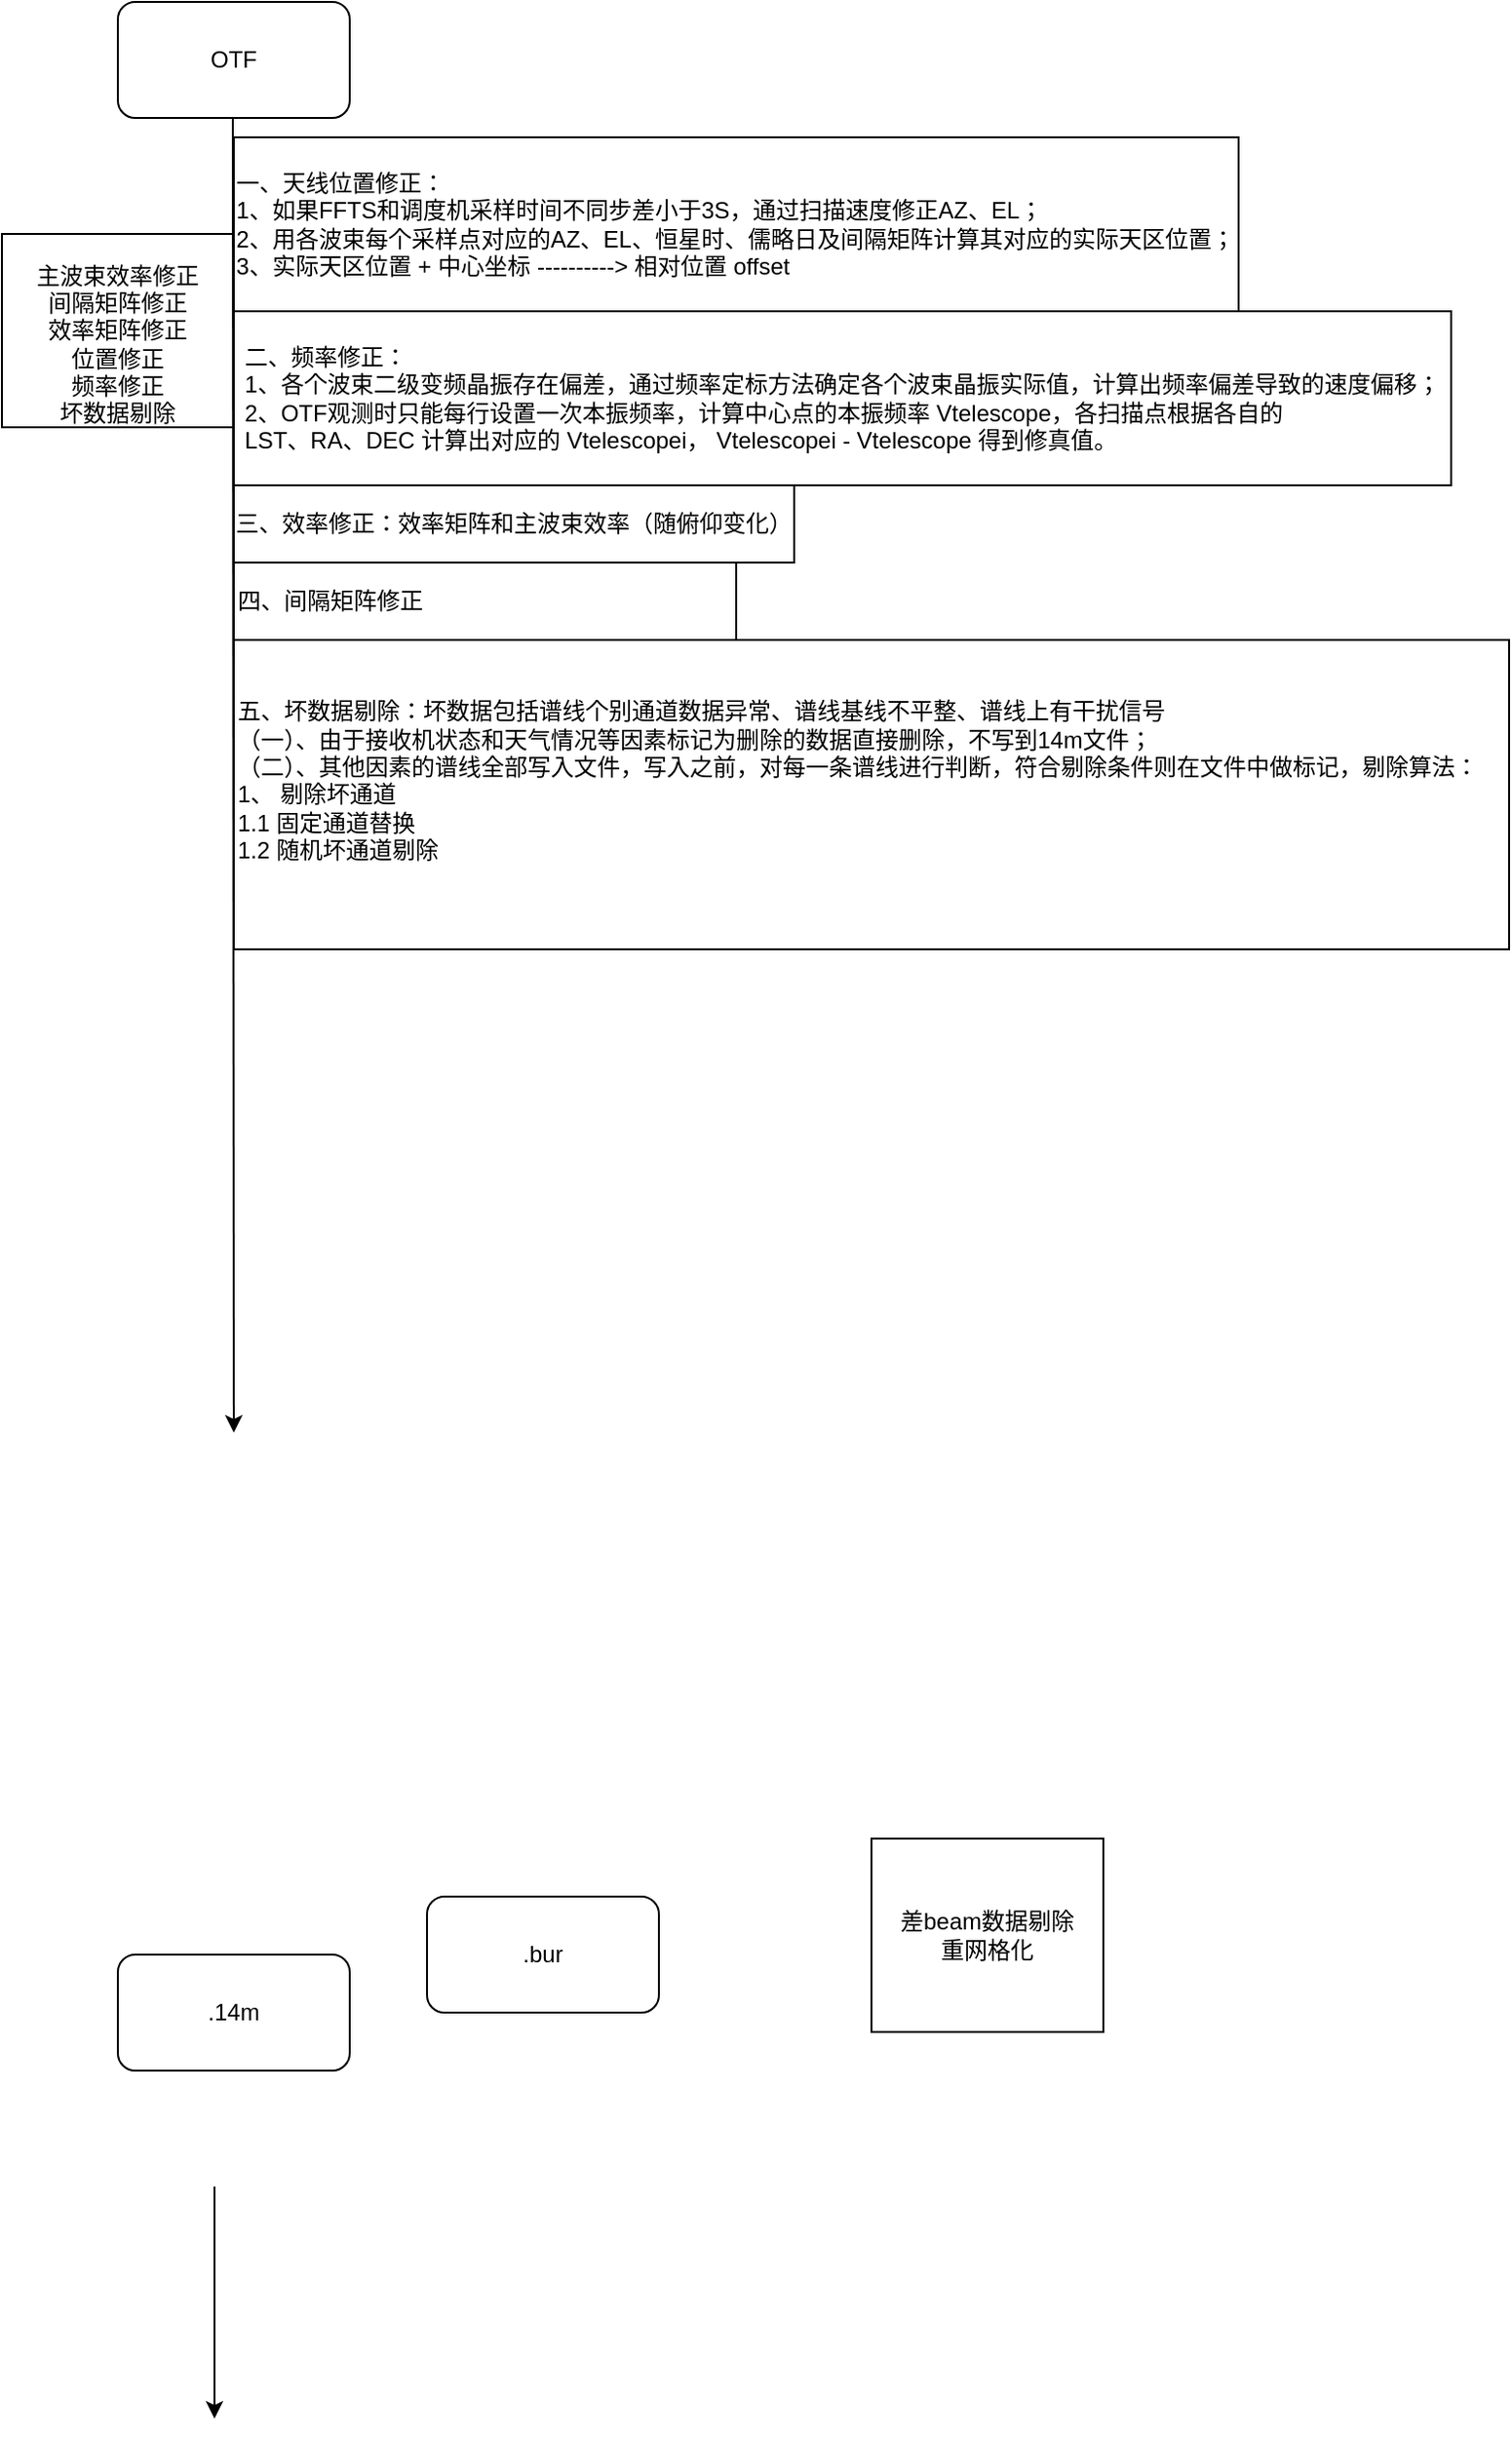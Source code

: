<mxfile version="14.4.3" type="github">
  <diagram id="gddmTk9zShuUmkAov9sJ" name="Page-1">
    <mxGraphModel dx="1038" dy="548" grid="1" gridSize="10" guides="1" tooltips="1" connect="1" arrows="1" fold="1" page="1" pageScale="1" pageWidth="827" pageHeight="1169" math="0" shadow="0">
      <root>
        <mxCell id="0" />
        <mxCell id="1" parent="0" />
        <mxCell id="VhanhQAlaVrq_fSqDAiD-1" value="&lt;br&gt;主波束效率修正&lt;br&gt;间隔矩阵修正&lt;br&gt;效率矩阵修正&lt;br&gt;位置修正&lt;br&gt;频率修正&lt;br&gt;坏数据剔除" style="rounded=0;whiteSpace=wrap;html=1;" parent="1" vertex="1">
          <mxGeometry x="20" y="140" width="120" height="100" as="geometry" />
        </mxCell>
        <mxCell id="VhanhQAlaVrq_fSqDAiD-2" value="" style="endArrow=classic;html=1;" parent="1" edge="1">
          <mxGeometry width="50" height="50" relative="1" as="geometry">
            <mxPoint x="139.5" y="80" as="sourcePoint" />
            <mxPoint x="140" y="760" as="targetPoint" />
          </mxGeometry>
        </mxCell>
        <mxCell id="VhanhQAlaVrq_fSqDAiD-3" value="差beam数据剔除&lt;br&gt;重网格化" style="rounded=0;whiteSpace=wrap;html=1;" parent="1" vertex="1">
          <mxGeometry x="470" y="970" width="120" height="100" as="geometry" />
        </mxCell>
        <mxCell id="VhanhQAlaVrq_fSqDAiD-4" value="&lt;span&gt;OTF&lt;/span&gt;" style="rounded=1;whiteSpace=wrap;html=1;" parent="1" vertex="1">
          <mxGeometry x="80" y="20" width="120" height="60" as="geometry" />
        </mxCell>
        <mxCell id="VhanhQAlaVrq_fSqDAiD-5" value=".14m" style="rounded=1;whiteSpace=wrap;html=1;" parent="1" vertex="1">
          <mxGeometry x="80" y="1030" width="120" height="60" as="geometry" />
        </mxCell>
        <mxCell id="VhanhQAlaVrq_fSqDAiD-6" value=".bur" style="rounded=1;whiteSpace=wrap;html=1;" parent="1" vertex="1">
          <mxGeometry x="240" y="1000" width="120" height="60" as="geometry" />
        </mxCell>
        <mxCell id="VhanhQAlaVrq_fSqDAiD-7" value="" style="endArrow=classic;html=1;" parent="1" edge="1">
          <mxGeometry width="50" height="50" relative="1" as="geometry">
            <mxPoint x="130" y="1150" as="sourcePoint" />
            <mxPoint x="130" y="1270" as="targetPoint" />
          </mxGeometry>
        </mxCell>
        <mxCell id="VhanhQAlaVrq_fSqDAiD-8" value="&lt;div style=&quot;text-align: justify&quot;&gt;&lt;span&gt;一、天线位置修正：&lt;/span&gt;&lt;/div&gt;&lt;div style=&quot;text-align: justify&quot;&gt;&lt;span&gt;1、如果FFTS和调度机采样时间不同步差小于3S，通过扫描速度修正AZ、EL；&lt;/span&gt;&lt;/div&gt;&lt;div style=&quot;text-align: justify&quot;&gt;&lt;span&gt;2、用各波束每个采样点对应的AZ、EL、恒星时、儒略日及间隔矩阵计算其对应的实际天区位置；&lt;/span&gt;&lt;/div&gt;&lt;div style=&quot;text-align: justify&quot;&gt;&lt;span&gt;3、实际天区位置 + 中心坐标 ----------&amp;gt; 相对位置 offset&lt;/span&gt;&lt;/div&gt;" style="rounded=0;whiteSpace=wrap;html=1;align=right;" parent="1" vertex="1">
          <mxGeometry x="140" y="90" width="520" height="90" as="geometry" />
        </mxCell>
        <mxCell id="VhanhQAlaVrq_fSqDAiD-15" value="&lt;div style=&quot;text-align: justify&quot;&gt;&lt;span&gt;&lt;br&gt;&lt;/span&gt;&lt;/div&gt;&lt;div style=&quot;text-align: justify&quot;&gt;&lt;span&gt;&lt;br&gt;&lt;/span&gt;&lt;/div&gt;&lt;div style=&quot;text-align: justify&quot;&gt;&lt;span&gt;&lt;br&gt;&lt;/span&gt;&lt;/div&gt;&lt;div style=&quot;text-align: justify&quot;&gt;&lt;span&gt;&lt;br&gt;&lt;/span&gt;&lt;/div&gt;&lt;div style=&quot;text-align: justify&quot;&gt;&lt;span&gt;二、频率修正：&lt;/span&gt;&lt;br&gt;&lt;span&gt;1、各个波束二级变频晶振存在偏差，通过频率定标方法确定各个波束晶振实际值，计算出频率偏差导致的速度偏移；&lt;/span&gt;&lt;br&gt;&lt;span&gt;2、OTF观测时只能每行设置一次本振频率，计算中心点的本振频率 Vtelescope，&lt;/span&gt;&lt;span&gt;各扫描点根据各自的&amp;nbsp;&lt;/span&gt;&lt;br&gt;&lt;span&gt;LST、RA、DEC 计算出对应的 Vtelescopei，&lt;/span&gt;&lt;span&gt;&amp;nbsp;Vtelescopei - Vtelescope 得到修真值。&lt;/span&gt;&lt;br&gt;&lt;br&gt;&lt;br&gt;&lt;span&gt;&amp;nbsp;&lt;/span&gt;&lt;br&gt;&lt;/div&gt;&lt;span&gt;&lt;div style=&quot;text-align: justify&quot;&gt;&lt;br&gt;&lt;/div&gt;&lt;/span&gt;" style="rounded=0;whiteSpace=wrap;html=1;align=center;" parent="1" vertex="1">
          <mxGeometry x="140" y="180" width="630" height="90" as="geometry" />
        </mxCell>
        <mxCell id="VhanhQAlaVrq_fSqDAiD-17" value="三、效率修正：效率矩阵和主波束效率（随俯仰变化）" style="rounded=0;whiteSpace=wrap;html=1;" parent="1" vertex="1">
          <mxGeometry x="140" y="270" width="290" height="40" as="geometry" />
        </mxCell>
        <mxCell id="VhanhQAlaVrq_fSqDAiD-20" value="&lt;div&gt;&lt;span&gt;五、坏数据剔除：坏数据包括谱线个别通道数据异常、谱线基线不平整、谱线上有干扰信号&lt;/span&gt;&lt;/div&gt;&lt;div&gt;（一）、由于接收机状态和天气情况等因素标记为删除的数据直接删除，不写到14m文件；&lt;/div&gt;&lt;div&gt;（二）、其他因素的谱线全部写入文件，写入之前，对每一条谱线进行判断，符合剔除条件则在&lt;span&gt;文件中做标记，剔除算法：&lt;/span&gt;&lt;/div&gt;&lt;div&gt;1、 剔除坏通道&lt;br&gt;&lt;/div&gt;&lt;div&gt;1.1 固定通道替换&lt;br&gt;&lt;/div&gt;&lt;div&gt;1.2 随机坏通道剔除&lt;br&gt;&lt;/div&gt;&lt;div&gt;&lt;br&gt;&lt;/div&gt;" style="rounded=0;whiteSpace=wrap;html=1;align=left;" parent="1" vertex="1">
          <mxGeometry x="140" y="350" width="660" height="160" as="geometry" />
        </mxCell>
        <mxCell id="KhxXYTPJZ46rKF6jg37S-1" value="&lt;div&gt;&lt;span&gt;四、间隔矩阵修正&lt;/span&gt;&lt;/div&gt;" style="rounded=0;whiteSpace=wrap;html=1;align=left;" vertex="1" parent="1">
          <mxGeometry x="140" y="310" width="260" height="40" as="geometry" />
        </mxCell>
      </root>
    </mxGraphModel>
  </diagram>
</mxfile>
